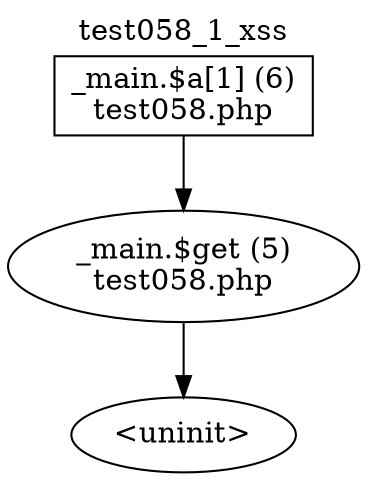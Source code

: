 digraph cfg {
  label="test058_1_xss";
  labelloc=t;
  n1 [shape=box, label="_main.$a[1] (6)\ntest058.php"];
  n2 [shape=ellipse, label="_main.$get (5)\ntest058.php"];
  n3 [shape=ellipse, label="<uninit>"];
  n1 -> n2;
  n2 -> n3;
}
